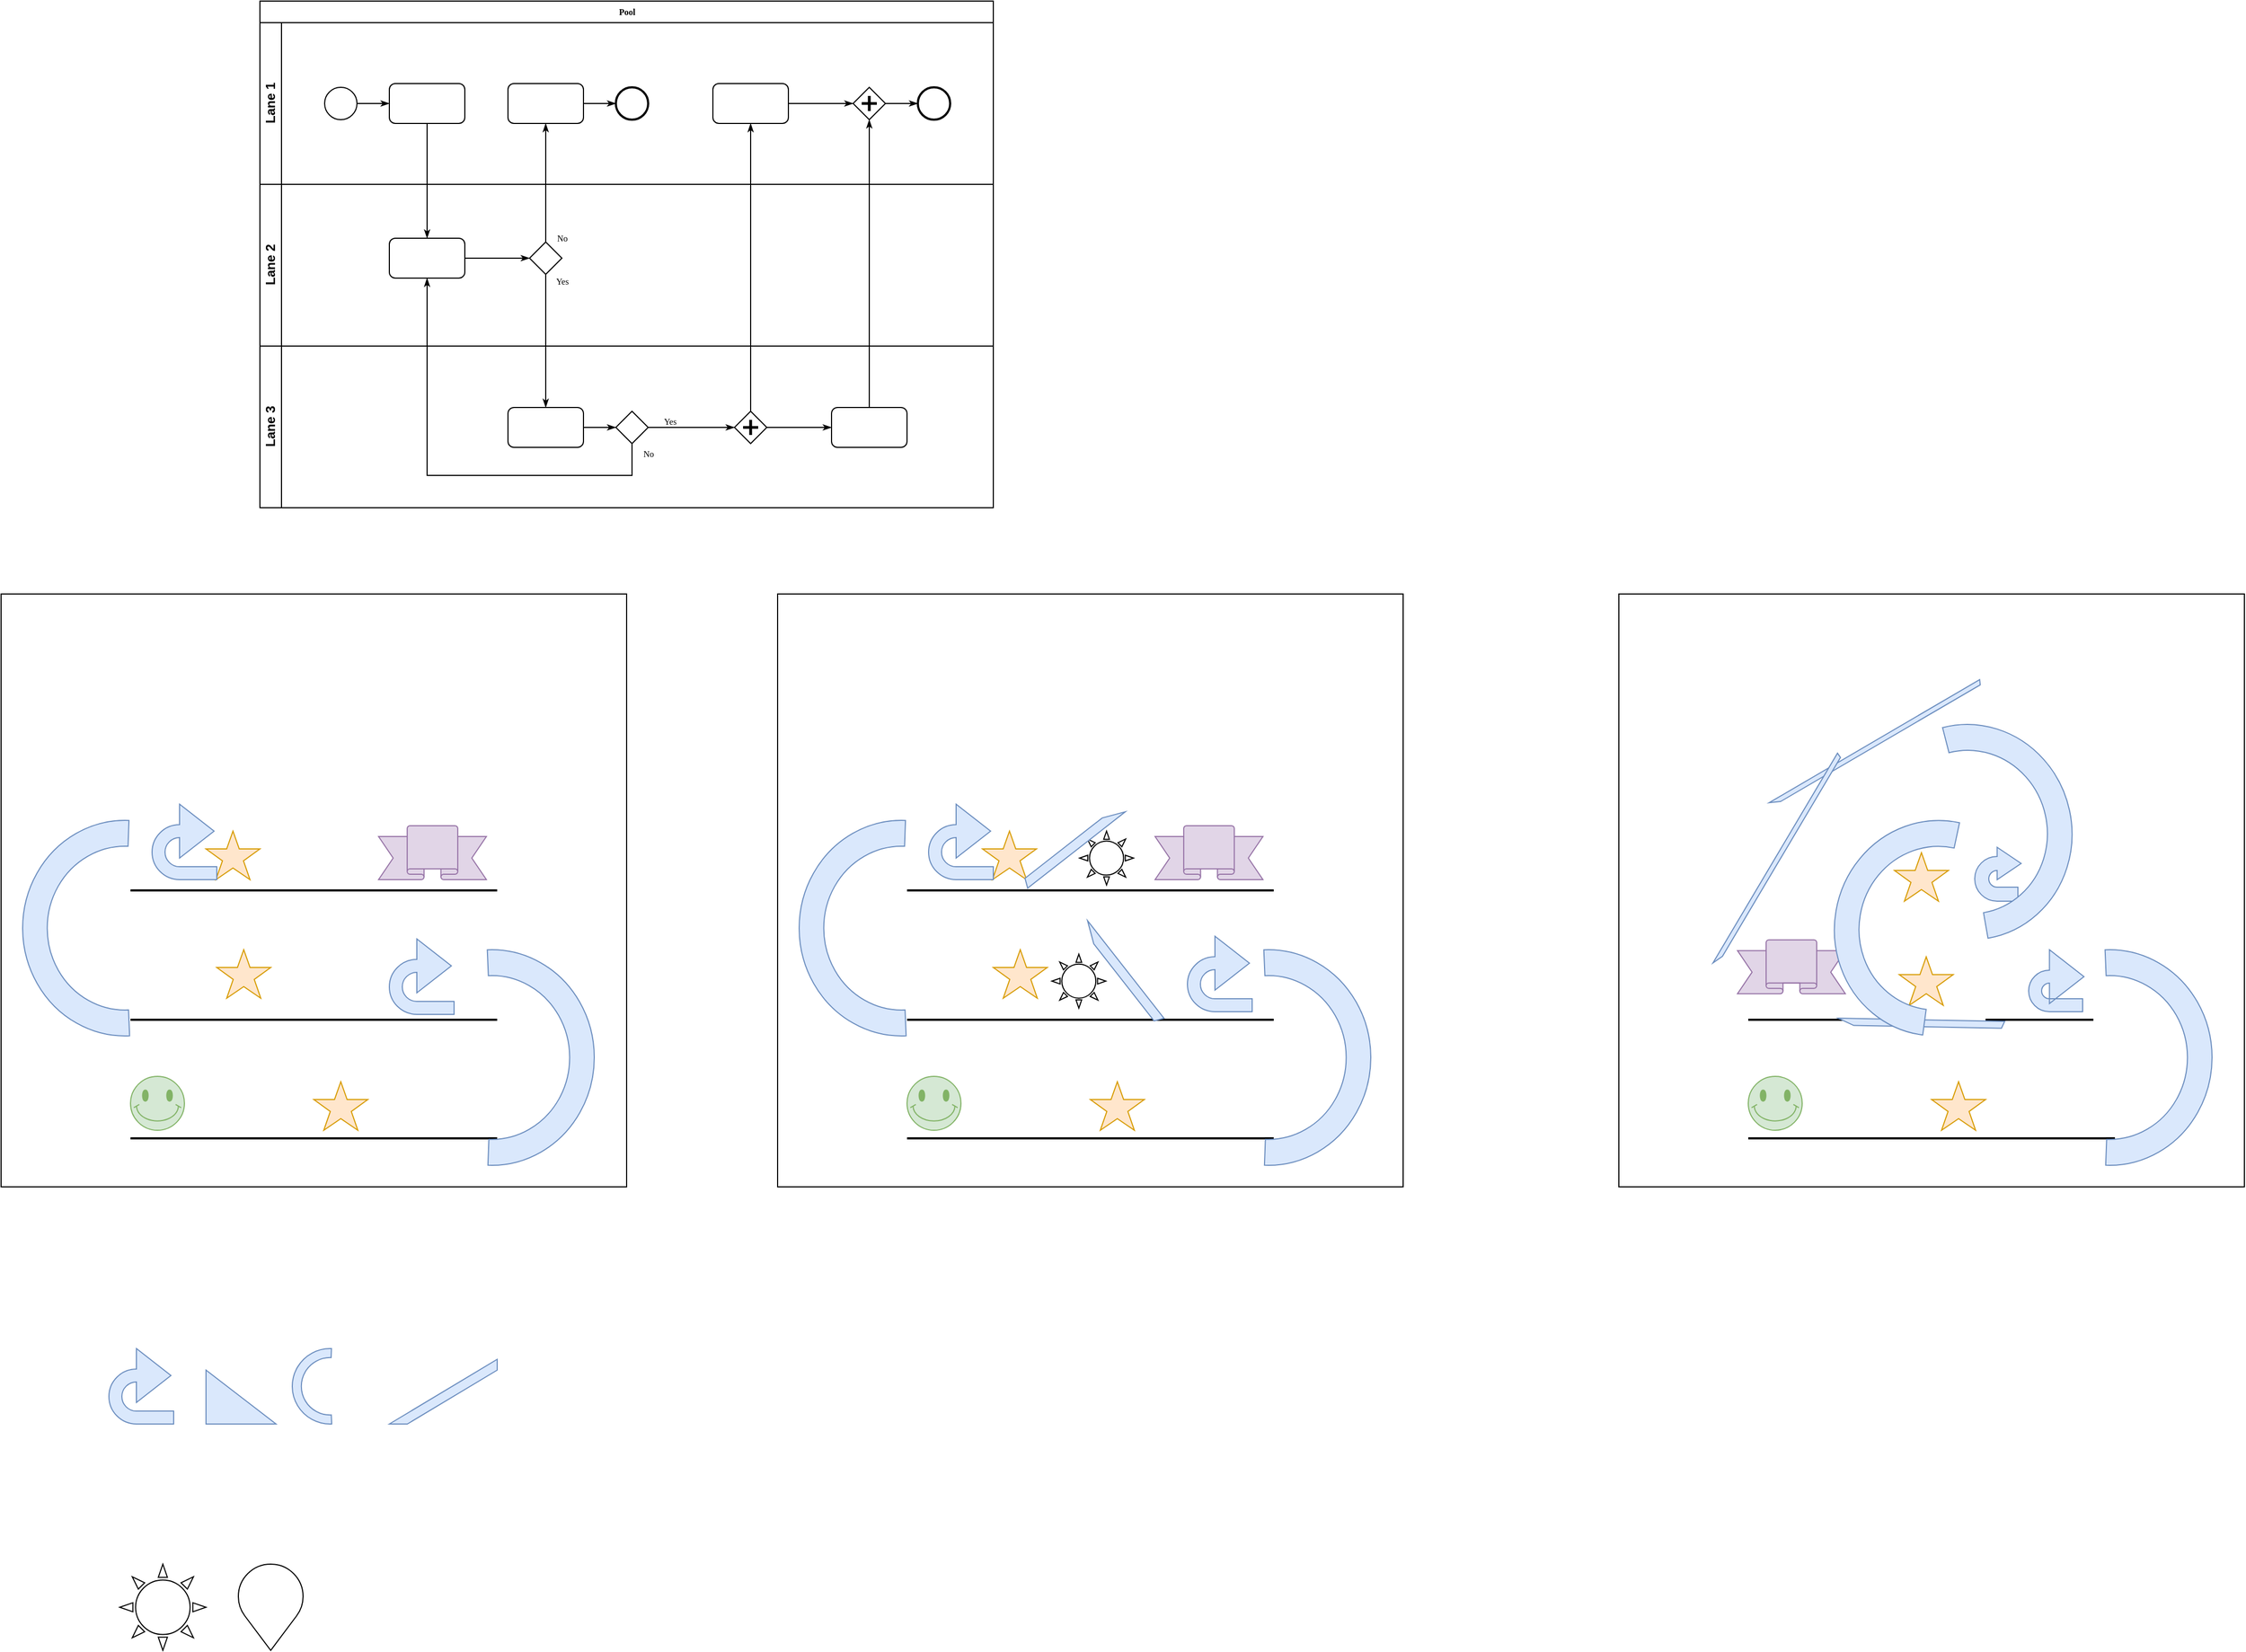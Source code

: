 <mxfile version="20.0.1" type="github">
  <diagram name="Page-1" id="c7488fd3-1785-93aa-aadb-54a6760d102a">
    <mxGraphModel dx="2118" dy="585" grid="1" gridSize="10" guides="1" tooltips="1" connect="1" arrows="1" fold="1" page="1" pageScale="1" pageWidth="1100" pageHeight="850" background="none" math="0" shadow="0">
      <root>
        <mxCell id="0" />
        <mxCell id="1" parent="0" />
        <mxCell id="2b4e8129b02d487f-1" value="Pool" style="swimlane;html=1;childLayout=stackLayout;horizontal=1;startSize=20;horizontalStack=0;rounded=0;shadow=0;labelBackgroundColor=none;strokeWidth=1;fontFamily=Verdana;fontSize=8;align=center;" parent="1" vertex="1">
          <mxGeometry x="180" y="70" width="680" height="470" as="geometry" />
        </mxCell>
        <mxCell id="2b4e8129b02d487f-2" value="Lane 1" style="swimlane;html=1;startSize=20;horizontal=0;" parent="2b4e8129b02d487f-1" vertex="1">
          <mxGeometry y="20" width="680" height="150" as="geometry" />
        </mxCell>
        <mxCell id="2b4e8129b02d487f-18" style="edgeStyle=orthogonalEdgeStyle;rounded=0;html=1;labelBackgroundColor=none;startArrow=none;startFill=0;startSize=5;endArrow=classicThin;endFill=1;endSize=5;jettySize=auto;orthogonalLoop=1;strokeWidth=1;fontFamily=Verdana;fontSize=8" parent="2b4e8129b02d487f-2" source="2b4e8129b02d487f-5" target="2b4e8129b02d487f-6" edge="1">
          <mxGeometry relative="1" as="geometry" />
        </mxCell>
        <mxCell id="2b4e8129b02d487f-5" value="" style="ellipse;whiteSpace=wrap;html=1;rounded=0;shadow=0;labelBackgroundColor=none;strokeWidth=1;fontFamily=Verdana;fontSize=8;align=center;" parent="2b4e8129b02d487f-2" vertex="1">
          <mxGeometry x="60" y="60" width="30" height="30" as="geometry" />
        </mxCell>
        <mxCell id="2b4e8129b02d487f-6" value="" style="rounded=1;whiteSpace=wrap;html=1;shadow=0;labelBackgroundColor=none;strokeWidth=1;fontFamily=Verdana;fontSize=8;align=center;" parent="2b4e8129b02d487f-2" vertex="1">
          <mxGeometry x="120" y="56.5" width="70" height="37" as="geometry" />
        </mxCell>
        <mxCell id="2b4e8129b02d487f-20" style="edgeStyle=orthogonalEdgeStyle;rounded=0;html=1;labelBackgroundColor=none;startArrow=none;startFill=0;startSize=5;endArrow=classicThin;endFill=1;endSize=5;jettySize=auto;orthogonalLoop=1;strokeWidth=1;fontFamily=Verdana;fontSize=8" parent="2b4e8129b02d487f-2" source="2b4e8129b02d487f-7" target="2b4e8129b02d487f-8" edge="1">
          <mxGeometry relative="1" as="geometry" />
        </mxCell>
        <mxCell id="2b4e8129b02d487f-7" value="" style="rounded=1;whiteSpace=wrap;html=1;shadow=0;labelBackgroundColor=none;strokeWidth=1;fontFamily=Verdana;fontSize=8;align=center;" parent="2b4e8129b02d487f-2" vertex="1">
          <mxGeometry x="230" y="56.5" width="70" height="37" as="geometry" />
        </mxCell>
        <mxCell id="2b4e8129b02d487f-8" value="" style="ellipse;whiteSpace=wrap;html=1;rounded=0;shadow=0;labelBackgroundColor=none;strokeWidth=2;fontFamily=Verdana;fontSize=8;align=center;" parent="2b4e8129b02d487f-2" vertex="1">
          <mxGeometry x="330" y="60" width="30" height="30" as="geometry" />
        </mxCell>
        <mxCell id="2b4e8129b02d487f-22" style="edgeStyle=orthogonalEdgeStyle;rounded=0;html=1;entryX=0;entryY=0.5;labelBackgroundColor=none;startArrow=none;startFill=0;startSize=5;endArrow=classicThin;endFill=1;endSize=5;jettySize=auto;orthogonalLoop=1;strokeWidth=1;fontFamily=Verdana;fontSize=8" parent="2b4e8129b02d487f-2" source="2b4e8129b02d487f-9" target="2b4e8129b02d487f-10" edge="1">
          <mxGeometry relative="1" as="geometry" />
        </mxCell>
        <mxCell id="2b4e8129b02d487f-9" value="" style="rounded=1;whiteSpace=wrap;html=1;shadow=0;labelBackgroundColor=none;strokeWidth=1;fontFamily=Verdana;fontSize=8;align=center;" parent="2b4e8129b02d487f-2" vertex="1">
          <mxGeometry x="420" y="56.5" width="70" height="37" as="geometry" />
        </mxCell>
        <mxCell id="2b4e8129b02d487f-23" style="edgeStyle=orthogonalEdgeStyle;rounded=0;html=1;labelBackgroundColor=none;startArrow=none;startFill=0;startSize=5;endArrow=classicThin;endFill=1;endSize=5;jettySize=auto;orthogonalLoop=1;strokeWidth=1;fontFamily=Verdana;fontSize=8" parent="2b4e8129b02d487f-2" source="2b4e8129b02d487f-10" target="2b4e8129b02d487f-11" edge="1">
          <mxGeometry relative="1" as="geometry" />
        </mxCell>
        <mxCell id="2b4e8129b02d487f-10" value="" style="shape=mxgraph.bpmn.shape;html=1;verticalLabelPosition=bottom;labelBackgroundColor=#ffffff;verticalAlign=top;perimeter=rhombusPerimeter;background=gateway;outline=none;symbol=parallelGw;rounded=1;shadow=0;strokeWidth=1;fontFamily=Verdana;fontSize=8;align=center;" parent="2b4e8129b02d487f-2" vertex="1">
          <mxGeometry x="550" y="60" width="30" height="30" as="geometry" />
        </mxCell>
        <mxCell id="2b4e8129b02d487f-11" value="" style="ellipse;whiteSpace=wrap;html=1;rounded=0;shadow=0;labelBackgroundColor=none;strokeWidth=2;fontFamily=Verdana;fontSize=8;align=center;" parent="2b4e8129b02d487f-2" vertex="1">
          <mxGeometry x="610" y="60" width="30" height="30" as="geometry" />
        </mxCell>
        <mxCell id="2b4e8129b02d487f-3" value="Lane 2" style="swimlane;html=1;startSize=20;horizontal=0;" parent="2b4e8129b02d487f-1" vertex="1">
          <mxGeometry y="170" width="680" height="150" as="geometry" />
        </mxCell>
        <mxCell id="2b4e8129b02d487f-26" style="edgeStyle=orthogonalEdgeStyle;rounded=0;html=1;labelBackgroundColor=none;startArrow=none;startFill=0;startSize=5;endArrow=classicThin;endFill=1;endSize=5;jettySize=auto;orthogonalLoop=1;strokeWidth=1;fontFamily=Verdana;fontSize=8" parent="2b4e8129b02d487f-3" source="2b4e8129b02d487f-12" target="2b4e8129b02d487f-13" edge="1">
          <mxGeometry relative="1" as="geometry" />
        </mxCell>
        <mxCell id="2b4e8129b02d487f-12" value="" style="rounded=1;whiteSpace=wrap;html=1;shadow=0;labelBackgroundColor=none;strokeWidth=1;fontFamily=Verdana;fontSize=8;align=center;" parent="2b4e8129b02d487f-3" vertex="1">
          <mxGeometry x="120" y="50.0" width="70" height="37" as="geometry" />
        </mxCell>
        <mxCell id="2b4e8129b02d487f-13" value="" style="strokeWidth=1;html=1;shape=mxgraph.flowchart.decision;whiteSpace=wrap;rounded=1;shadow=0;labelBackgroundColor=none;fontFamily=Verdana;fontSize=8;align=center;" parent="2b4e8129b02d487f-3" vertex="1">
          <mxGeometry x="250" y="53.5" width="30" height="30" as="geometry" />
        </mxCell>
        <mxCell id="2b4e8129b02d487f-4" value="Lane 3" style="swimlane;html=1;startSize=20;horizontal=0;" parent="2b4e8129b02d487f-1" vertex="1">
          <mxGeometry y="320" width="680" height="150" as="geometry" />
        </mxCell>
        <mxCell id="2b4e8129b02d487f-28" style="edgeStyle=orthogonalEdgeStyle;rounded=0;html=1;labelBackgroundColor=none;startArrow=none;startFill=0;startSize=5;endArrow=classicThin;endFill=1;endSize=5;jettySize=auto;orthogonalLoop=1;strokeWidth=1;fontFamily=Verdana;fontSize=8;" parent="2b4e8129b02d487f-4" source="2b4e8129b02d487f-14" target="2b4e8129b02d487f-15" edge="1">
          <mxGeometry relative="1" as="geometry" />
        </mxCell>
        <mxCell id="2b4e8129b02d487f-14" value="" style="rounded=1;whiteSpace=wrap;html=1;shadow=0;labelBackgroundColor=none;strokeWidth=1;fontFamily=Verdana;fontSize=8;align=center;" parent="2b4e8129b02d487f-4" vertex="1">
          <mxGeometry x="230" y="57.0" width="70" height="37" as="geometry" />
        </mxCell>
        <mxCell id="2b4e8129b02d487f-29" value="Yes" style="edgeStyle=orthogonalEdgeStyle;rounded=0;html=1;entryX=0;entryY=0.5;labelBackgroundColor=none;startArrow=none;startFill=0;startSize=5;endArrow=classicThin;endFill=1;endSize=5;jettySize=auto;orthogonalLoop=1;strokeWidth=1;fontFamily=Verdana;fontSize=8" parent="2b4e8129b02d487f-4" source="2b4e8129b02d487f-15" target="2b4e8129b02d487f-16" edge="1">
          <mxGeometry x="-0.501" y="6" relative="1" as="geometry">
            <mxPoint as="offset" />
          </mxGeometry>
        </mxCell>
        <mxCell id="2b4e8129b02d487f-15" value="" style="strokeWidth=1;html=1;shape=mxgraph.flowchart.decision;whiteSpace=wrap;rounded=1;shadow=0;labelBackgroundColor=none;fontFamily=Verdana;fontSize=8;align=center;" parent="2b4e8129b02d487f-4" vertex="1">
          <mxGeometry x="330" y="60.5" width="30" height="30" as="geometry" />
        </mxCell>
        <mxCell id="2b4e8129b02d487f-30" style="edgeStyle=orthogonalEdgeStyle;rounded=0;html=1;labelBackgroundColor=none;startArrow=none;startFill=0;startSize=5;endArrow=classicThin;endFill=1;endSize=5;jettySize=auto;orthogonalLoop=1;strokeColor=#000000;strokeWidth=1;fontFamily=Verdana;fontSize=8;fontColor=#000000;" parent="2b4e8129b02d487f-4" source="2b4e8129b02d487f-16" target="2b4e8129b02d487f-17" edge="1">
          <mxGeometry relative="1" as="geometry" />
        </mxCell>
        <mxCell id="2b4e8129b02d487f-16" value="" style="shape=mxgraph.bpmn.shape;html=1;verticalLabelPosition=bottom;labelBackgroundColor=#ffffff;verticalAlign=top;perimeter=rhombusPerimeter;background=gateway;outline=none;symbol=parallelGw;rounded=1;shadow=0;strokeWidth=1;fontFamily=Verdana;fontSize=8;align=center;" parent="2b4e8129b02d487f-4" vertex="1">
          <mxGeometry x="440" y="60.5" width="30" height="30" as="geometry" />
        </mxCell>
        <mxCell id="2b4e8129b02d487f-17" value="" style="rounded=1;whiteSpace=wrap;html=1;shadow=0;labelBackgroundColor=none;strokeWidth=1;fontFamily=Verdana;fontSize=8;align=center;" parent="2b4e8129b02d487f-4" vertex="1">
          <mxGeometry x="530" y="57" width="70" height="37" as="geometry" />
        </mxCell>
        <mxCell id="2b4e8129b02d487f-24" style="edgeStyle=orthogonalEdgeStyle;rounded=0;html=1;labelBackgroundColor=none;startArrow=none;startFill=0;startSize=5;endArrow=classicThin;endFill=1;endSize=5;jettySize=auto;orthogonalLoop=1;strokeWidth=1;fontFamily=Verdana;fontSize=8" parent="2b4e8129b02d487f-1" source="2b4e8129b02d487f-6" target="2b4e8129b02d487f-12" edge="1">
          <mxGeometry relative="1" as="geometry" />
        </mxCell>
        <mxCell id="2b4e8129b02d487f-25" value="No" style="edgeStyle=orthogonalEdgeStyle;rounded=0;html=1;labelBackgroundColor=none;startArrow=none;startFill=0;startSize=5;endArrow=classicThin;endFill=1;endSize=5;jettySize=auto;orthogonalLoop=1;strokeWidth=1;fontFamily=Verdana;fontSize=8" parent="2b4e8129b02d487f-1" source="2b4e8129b02d487f-13" target="2b4e8129b02d487f-7" edge="1">
          <mxGeometry x="-0.936" y="-15" relative="1" as="geometry">
            <mxPoint as="offset" />
          </mxGeometry>
        </mxCell>
        <mxCell id="2b4e8129b02d487f-27" value="Yes" style="edgeStyle=orthogonalEdgeStyle;rounded=0;html=1;labelBackgroundColor=none;startArrow=none;startFill=0;startSize=5;endArrow=classicThin;endFill=1;endSize=5;jettySize=auto;orthogonalLoop=1;strokeWidth=1;fontFamily=Verdana;fontSize=8" parent="2b4e8129b02d487f-1" source="2b4e8129b02d487f-13" target="2b4e8129b02d487f-14" edge="1">
          <mxGeometry x="-0.895" y="15" relative="1" as="geometry">
            <mxPoint as="offset" />
          </mxGeometry>
        </mxCell>
        <mxCell id="2b4e8129b02d487f-31" style="edgeStyle=orthogonalEdgeStyle;rounded=0;html=1;entryX=0.5;entryY=1;labelBackgroundColor=none;startArrow=none;startFill=0;startSize=5;endArrow=classicThin;endFill=1;endSize=5;jettySize=auto;orthogonalLoop=1;strokeWidth=1;fontFamily=Verdana;fontSize=8" parent="2b4e8129b02d487f-1" source="2b4e8129b02d487f-17" target="2b4e8129b02d487f-10" edge="1">
          <mxGeometry relative="1" as="geometry" />
        </mxCell>
        <mxCell id="2b4e8129b02d487f-32" value="No" style="edgeStyle=orthogonalEdgeStyle;rounded=0;html=1;labelBackgroundColor=none;startArrow=none;startFill=0;startSize=5;endArrow=classicThin;endFill=1;endSize=5;jettySize=auto;orthogonalLoop=1;strokeWidth=1;fontFamily=Verdana;fontSize=8" parent="2b4e8129b02d487f-1" source="2b4e8129b02d487f-15" target="2b4e8129b02d487f-12" edge="1">
          <mxGeometry x="-0.953" y="15" relative="1" as="geometry">
            <Array as="points">
              <mxPoint x="345" y="440" />
              <mxPoint x="155" y="440" />
            </Array>
            <mxPoint as="offset" />
          </mxGeometry>
        </mxCell>
        <mxCell id="2b4e8129b02d487f-33" style="edgeStyle=orthogonalEdgeStyle;rounded=0;html=1;labelBackgroundColor=none;startArrow=none;startFill=0;startSize=5;endArrow=classicThin;endFill=1;endSize=5;jettySize=auto;orthogonalLoop=1;strokeWidth=1;fontFamily=Verdana;fontSize=8" parent="2b4e8129b02d487f-1" source="2b4e8129b02d487f-16" target="2b4e8129b02d487f-9" edge="1">
          <mxGeometry relative="1" as="geometry" />
        </mxCell>
        <mxCell id="yAcTvHBfnp9vPDVO_GiE-1" value="" style="rounded=0;whiteSpace=wrap;html=1;" vertex="1" parent="1">
          <mxGeometry x="-60" y="620" width="580" height="550" as="geometry" />
        </mxCell>
        <mxCell id="yAcTvHBfnp9vPDVO_GiE-6" value="" style="line;strokeWidth=2;html=1;" vertex="1" parent="1">
          <mxGeometry x="60" y="1120" width="340" height="10" as="geometry" />
        </mxCell>
        <mxCell id="yAcTvHBfnp9vPDVO_GiE-7" value="" style="verticalLabelPosition=bottom;verticalAlign=top;html=1;shape=mxgraph.basic.smiley;fillColor=#d5e8d4;strokeColor=#82b366;" vertex="1" parent="1">
          <mxGeometry x="60" y="1067.5" width="50" height="50" as="geometry" />
        </mxCell>
        <mxCell id="yAcTvHBfnp9vPDVO_GiE-8" value="" style="verticalLabelPosition=bottom;verticalAlign=top;html=1;shape=mxgraph.basic.star;fillColor=#ffe6cc;strokeColor=#d79b00;" vertex="1" parent="1">
          <mxGeometry x="230" y="1072.5" width="50" height="45" as="geometry" />
        </mxCell>
        <mxCell id="yAcTvHBfnp9vPDVO_GiE-9" value="" style="verticalLabelPosition=bottom;verticalAlign=top;html=1;shape=mxgraph.basic.orthogonal_triangle;fillColor=#dae8fc;strokeColor=#6c8ebf;" vertex="1" parent="1">
          <mxGeometry x="130" y="1340" width="65" height="50" as="geometry" />
        </mxCell>
        <mxCell id="yAcTvHBfnp9vPDVO_GiE-10" value="" style="verticalLabelPosition=bottom;verticalAlign=top;html=1;shape=mxgraph.basic.partConcEllipse;startAngle=0.493;endAngle=0.006;arcWidth=0.24;fillColor=#dae8fc;strokeColor=#6c8ebf;" vertex="1" parent="1">
          <mxGeometry x="210" y="1320" width="70" height="70" as="geometry" />
        </mxCell>
        <mxCell id="yAcTvHBfnp9vPDVO_GiE-11" value="" style="verticalLabelPosition=bottom;verticalAlign=top;html=1;shape=mxgraph.basic.banner;fillColor=#e1d5e7;strokeColor=#9673a6;" vertex="1" parent="1">
          <mxGeometry x="290" y="835" width="100" height="50" as="geometry" />
        </mxCell>
        <mxCell id="yAcTvHBfnp9vPDVO_GiE-14" value="" style="verticalLabelPosition=bottom;verticalAlign=top;html=1;shape=mxgraph.basic.star;fillColor=#ffe6cc;strokeColor=#d79b00;" vertex="1" parent="1">
          <mxGeometry x="140" y="950" width="50" height="45" as="geometry" />
        </mxCell>
        <mxCell id="yAcTvHBfnp9vPDVO_GiE-15" value="" style="verticalLabelPosition=bottom;verticalAlign=top;html=1;shape=mxgraph.basic.star;fillColor=#ffe6cc;strokeColor=#d79b00;" vertex="1" parent="1">
          <mxGeometry x="130" y="840" width="50" height="45" as="geometry" />
        </mxCell>
        <mxCell id="yAcTvHBfnp9vPDVO_GiE-18" value="" style="html=1;shadow=0;dashed=0;align=center;verticalAlign=middle;shape=mxgraph.arrows2.uTurnArrow;dy=6;arrowHead=50;dx2=32;fillColor=#dae8fc;strokeColor=#6c8ebf;" vertex="1" parent="1">
          <mxGeometry x="300" y="940" width="60" height="70" as="geometry" />
        </mxCell>
        <mxCell id="yAcTvHBfnp9vPDVO_GiE-19" value="" style="verticalLabelPosition=bottom;verticalAlign=top;html=1;shape=mxgraph.basic.sun" vertex="1" parent="1">
          <mxGeometry x="50" y="1520" width="80" height="80" as="geometry" />
        </mxCell>
        <mxCell id="yAcTvHBfnp9vPDVO_GiE-21" value="" style="verticalLabelPosition=bottom;verticalAlign=top;html=1;shape=mxgraph.basic.drop;rotation=180;" vertex="1" parent="1">
          <mxGeometry x="160" y="1520" width="60" height="80" as="geometry" />
        </mxCell>
        <mxCell id="yAcTvHBfnp9vPDVO_GiE-22" value="" style="line;strokeWidth=2;html=1;" vertex="1" parent="1">
          <mxGeometry x="60" y="1010" width="340" height="10" as="geometry" />
        </mxCell>
        <mxCell id="yAcTvHBfnp9vPDVO_GiE-23" value="" style="line;strokeWidth=2;html=1;" vertex="1" parent="1">
          <mxGeometry x="60" y="890" width="340" height="10" as="geometry" />
        </mxCell>
        <mxCell id="yAcTvHBfnp9vPDVO_GiE-25" value="" style="verticalLabelPosition=bottom;verticalAlign=top;html=1;shape=mxgraph.basic.partConcEllipse;startAngle=0.493;endAngle=0.006;arcWidth=0.24;fillColor=#dae8fc;strokeColor=#6c8ebf;rotation=180;" vertex="1" parent="1">
          <mxGeometry x="300" y="950" width="190" height="200" as="geometry" />
        </mxCell>
        <mxCell id="yAcTvHBfnp9vPDVO_GiE-26" value="" style="verticalLabelPosition=bottom;verticalAlign=top;html=1;shape=mxgraph.basic.partConcEllipse;startAngle=0.493;endAngle=0.006;arcWidth=0.24;fillColor=#dae8fc;strokeColor=#6c8ebf;rotation=0;" vertex="1" parent="1">
          <mxGeometry x="-40" y="830" width="190" height="200" as="geometry" />
        </mxCell>
        <mxCell id="yAcTvHBfnp9vPDVO_GiE-27" value="" style="html=1;shadow=0;dashed=0;align=center;verticalAlign=middle;shape=mxgraph.arrows2.uTurnArrow;dy=6;arrowHead=50;dx2=32;fillColor=#dae8fc;strokeColor=#6c8ebf;" vertex="1" parent="1">
          <mxGeometry x="80" y="815" width="60" height="70" as="geometry" />
        </mxCell>
        <mxCell id="yAcTvHBfnp9vPDVO_GiE-28" value="" style="html=1;shadow=0;dashed=0;align=center;verticalAlign=middle;shape=mxgraph.arrows2.uTurnArrow;dy=6;arrowHead=50;dx2=32;fillColor=#dae8fc;strokeColor=#6c8ebf;" vertex="1" parent="1">
          <mxGeometry x="40" y="1320" width="60" height="70" as="geometry" />
        </mxCell>
        <mxCell id="yAcTvHBfnp9vPDVO_GiE-29" value="" style="verticalLabelPosition=bottom;verticalAlign=top;html=1;shape=mxgraph.basic.diag_stripe;dx=10;fillColor=#dae8fc;strokeColor=#6c8ebf;" vertex="1" parent="1">
          <mxGeometry x="300" y="1330" width="100" height="60" as="geometry" />
        </mxCell>
        <mxCell id="yAcTvHBfnp9vPDVO_GiE-31" value="" style="rounded=0;whiteSpace=wrap;html=1;" vertex="1" parent="1">
          <mxGeometry x="660" y="620" width="580" height="550" as="geometry" />
        </mxCell>
        <mxCell id="yAcTvHBfnp9vPDVO_GiE-32" value="" style="line;strokeWidth=2;html=1;" vertex="1" parent="1">
          <mxGeometry x="780" y="1120" width="340" height="10" as="geometry" />
        </mxCell>
        <mxCell id="yAcTvHBfnp9vPDVO_GiE-33" value="" style="verticalLabelPosition=bottom;verticalAlign=top;html=1;shape=mxgraph.basic.smiley;fillColor=#d5e8d4;strokeColor=#82b366;" vertex="1" parent="1">
          <mxGeometry x="780" y="1067.5" width="50" height="50" as="geometry" />
        </mxCell>
        <mxCell id="yAcTvHBfnp9vPDVO_GiE-34" value="" style="verticalLabelPosition=bottom;verticalAlign=top;html=1;shape=mxgraph.basic.star;fillColor=#ffe6cc;strokeColor=#d79b00;" vertex="1" parent="1">
          <mxGeometry x="950" y="1072.5" width="50" height="45" as="geometry" />
        </mxCell>
        <mxCell id="yAcTvHBfnp9vPDVO_GiE-35" value="" style="verticalLabelPosition=bottom;verticalAlign=top;html=1;shape=mxgraph.basic.banner;fillColor=#e1d5e7;strokeColor=#9673a6;" vertex="1" parent="1">
          <mxGeometry x="1010" y="835" width="100" height="50" as="geometry" />
        </mxCell>
        <mxCell id="yAcTvHBfnp9vPDVO_GiE-36" value="" style="verticalLabelPosition=bottom;verticalAlign=top;html=1;shape=mxgraph.basic.star;fillColor=#ffe6cc;strokeColor=#d79b00;" vertex="1" parent="1">
          <mxGeometry x="860" y="950" width="50" height="45" as="geometry" />
        </mxCell>
        <mxCell id="yAcTvHBfnp9vPDVO_GiE-37" value="" style="verticalLabelPosition=bottom;verticalAlign=top;html=1;shape=mxgraph.basic.star;fillColor=#ffe6cc;strokeColor=#d79b00;" vertex="1" parent="1">
          <mxGeometry x="850" y="840" width="50" height="45" as="geometry" />
        </mxCell>
        <mxCell id="yAcTvHBfnp9vPDVO_GiE-38" value="" style="html=1;shadow=0;dashed=0;align=center;verticalAlign=middle;shape=mxgraph.arrows2.uTurnArrow;dy=6;arrowHead=50;dx2=32;fillColor=#dae8fc;strokeColor=#6c8ebf;" vertex="1" parent="1">
          <mxGeometry x="1040" y="937.5" width="60" height="70" as="geometry" />
        </mxCell>
        <mxCell id="yAcTvHBfnp9vPDVO_GiE-39" value="" style="line;strokeWidth=2;html=1;" vertex="1" parent="1">
          <mxGeometry x="780" y="1010" width="340" height="10" as="geometry" />
        </mxCell>
        <mxCell id="yAcTvHBfnp9vPDVO_GiE-40" value="" style="line;strokeWidth=2;html=1;" vertex="1" parent="1">
          <mxGeometry x="780" y="890" width="340" height="10" as="geometry" />
        </mxCell>
        <mxCell id="yAcTvHBfnp9vPDVO_GiE-41" value="" style="verticalLabelPosition=bottom;verticalAlign=top;html=1;shape=mxgraph.basic.partConcEllipse;startAngle=0.493;endAngle=0.006;arcWidth=0.24;fillColor=#dae8fc;strokeColor=#6c8ebf;rotation=180;" vertex="1" parent="1">
          <mxGeometry x="1020" y="950" width="190" height="200" as="geometry" />
        </mxCell>
        <mxCell id="yAcTvHBfnp9vPDVO_GiE-42" value="" style="verticalLabelPosition=bottom;verticalAlign=top;html=1;shape=mxgraph.basic.partConcEllipse;startAngle=0.493;endAngle=0.006;arcWidth=0.24;fillColor=#dae8fc;strokeColor=#6c8ebf;rotation=0;" vertex="1" parent="1">
          <mxGeometry x="680" y="830" width="190" height="200" as="geometry" />
        </mxCell>
        <mxCell id="yAcTvHBfnp9vPDVO_GiE-43" value="" style="html=1;shadow=0;dashed=0;align=center;verticalAlign=middle;shape=mxgraph.arrows2.uTurnArrow;dy=6;arrowHead=50;dx2=32;fillColor=#dae8fc;strokeColor=#6c8ebf;" vertex="1" parent="1">
          <mxGeometry x="800" y="815" width="60" height="70" as="geometry" />
        </mxCell>
        <mxCell id="yAcTvHBfnp9vPDVO_GiE-44" value="" style="verticalLabelPosition=bottom;verticalAlign=top;html=1;shape=mxgraph.basic.sun" vertex="1" parent="1">
          <mxGeometry x="914.3" y="954.16" width="50" height="50" as="geometry" />
        </mxCell>
        <mxCell id="yAcTvHBfnp9vPDVO_GiE-45" value="" style="verticalLabelPosition=bottom;verticalAlign=top;html=1;shape=mxgraph.basic.diag_stripe;dx=10;fillColor=#dae8fc;strokeColor=#6c8ebf;rotation=75;" vertex="1" parent="1">
          <mxGeometry x="929.91" y="945.83" width="105.78" height="45" as="geometry" />
        </mxCell>
        <mxCell id="yAcTvHBfnp9vPDVO_GiE-46" value="" style="verticalLabelPosition=bottom;verticalAlign=top;html=1;shape=mxgraph.basic.sun;rotation=180;" vertex="1" parent="1">
          <mxGeometry x="940" y="840.0" width="50" height="50" as="geometry" />
        </mxCell>
        <mxCell id="yAcTvHBfnp9vPDVO_GiE-47" value="" style="verticalLabelPosition=bottom;verticalAlign=top;html=1;shape=mxgraph.basic.diag_stripe;dx=10;fillColor=#dae8fc;strokeColor=#6c8ebf;rotation=-195;" vertex="1" parent="1">
          <mxGeometry x="884.22" y="835.0" width="105.78" height="45" as="geometry" />
        </mxCell>
        <mxCell id="yAcTvHBfnp9vPDVO_GiE-48" value="" style="rounded=0;whiteSpace=wrap;html=1;" vertex="1" parent="1">
          <mxGeometry x="1440" y="620" width="580" height="550" as="geometry" />
        </mxCell>
        <mxCell id="yAcTvHBfnp9vPDVO_GiE-49" value="" style="line;strokeWidth=2;html=1;" vertex="1" parent="1">
          <mxGeometry x="1560" y="1120" width="340" height="10" as="geometry" />
        </mxCell>
        <mxCell id="yAcTvHBfnp9vPDVO_GiE-50" value="" style="verticalLabelPosition=bottom;verticalAlign=top;html=1;shape=mxgraph.basic.smiley;fillColor=#d5e8d4;strokeColor=#82b366;" vertex="1" parent="1">
          <mxGeometry x="1560" y="1067.5" width="50" height="50" as="geometry" />
        </mxCell>
        <mxCell id="yAcTvHBfnp9vPDVO_GiE-51" value="" style="verticalLabelPosition=bottom;verticalAlign=top;html=1;shape=mxgraph.basic.star;fillColor=#ffe6cc;strokeColor=#d79b00;" vertex="1" parent="1">
          <mxGeometry x="1730" y="1072.5" width="50" height="45" as="geometry" />
        </mxCell>
        <mxCell id="yAcTvHBfnp9vPDVO_GiE-52" value="" style="verticalLabelPosition=bottom;verticalAlign=top;html=1;shape=mxgraph.basic.banner;fillColor=#e1d5e7;strokeColor=#9673a6;" vertex="1" parent="1">
          <mxGeometry x="1550" y="940.83" width="100" height="50" as="geometry" />
        </mxCell>
        <mxCell id="yAcTvHBfnp9vPDVO_GiE-53" value="" style="verticalLabelPosition=bottom;verticalAlign=top;html=1;shape=mxgraph.basic.star;fillColor=#ffe6cc;strokeColor=#d79b00;" vertex="1" parent="1">
          <mxGeometry x="1700" y="956.66" width="50" height="45" as="geometry" />
        </mxCell>
        <mxCell id="yAcTvHBfnp9vPDVO_GiE-54" value="" style="verticalLabelPosition=bottom;verticalAlign=top;html=1;shape=mxgraph.basic.star;fillColor=#ffe6cc;strokeColor=#d79b00;" vertex="1" parent="1">
          <mxGeometry x="1695.57" y="860" width="50" height="45" as="geometry" />
        </mxCell>
        <mxCell id="yAcTvHBfnp9vPDVO_GiE-55" value="" style="html=1;shadow=0;dashed=0;align=center;verticalAlign=middle;shape=mxgraph.arrows2.uTurnArrow;dy=6;arrowHead=50;dx2=32;fillColor=#dae8fc;strokeColor=#6c8ebf;" vertex="1" parent="1">
          <mxGeometry x="1820" y="950" width="50" height="57.5" as="geometry" />
        </mxCell>
        <mxCell id="yAcTvHBfnp9vPDVO_GiE-56" value="" style="line;strokeWidth=2;html=1;" vertex="1" parent="1">
          <mxGeometry x="1560" y="1010" width="100" height="10" as="geometry" />
        </mxCell>
        <mxCell id="yAcTvHBfnp9vPDVO_GiE-58" value="" style="verticalLabelPosition=bottom;verticalAlign=top;html=1;shape=mxgraph.basic.partConcEllipse;startAngle=0.493;endAngle=0.006;arcWidth=0.24;fillColor=#dae8fc;strokeColor=#6c8ebf;rotation=180;" vertex="1" parent="1">
          <mxGeometry x="1800" y="950" width="190" height="200" as="geometry" />
        </mxCell>
        <mxCell id="yAcTvHBfnp9vPDVO_GiE-65" value="" style="line;strokeWidth=2;html=1;" vertex="1" parent="1">
          <mxGeometry x="1780" y="1010" width="100" height="10" as="geometry" />
        </mxCell>
        <mxCell id="yAcTvHBfnp9vPDVO_GiE-66" value="" style="verticalLabelPosition=bottom;verticalAlign=top;html=1;shape=mxgraph.basic.diag_stripe;dx=10;fillColor=#dae8fc;strokeColor=#6c8ebf;rotation=25;" vertex="1" parent="1">
          <mxGeometry x="1650" y="983.69" width="141.14" height="62.63" as="geometry" />
        </mxCell>
        <mxCell id="yAcTvHBfnp9vPDVO_GiE-67" value="" style="verticalLabelPosition=bottom;verticalAlign=top;html=1;shape=mxgraph.basic.diag_stripe;dx=10;fillColor=#dae8fc;strokeColor=#6c8ebf;rotation=-6;" vertex="1" parent="1">
          <mxGeometry x="1573.83" y="710.0" width="206.17" height="93.16" as="geometry" />
        </mxCell>
        <mxCell id="yAcTvHBfnp9vPDVO_GiE-68" value="" style="verticalLabelPosition=bottom;verticalAlign=top;html=1;shape=mxgraph.basic.partConcEllipse;startAngle=0.493;endAngle=0.006;arcWidth=0.24;fillColor=#dae8fc;strokeColor=#6c8ebf;rotation=10;" vertex="1" parent="1">
          <mxGeometry x="1640" y="830" width="190" height="200" as="geometry" />
        </mxCell>
        <mxCell id="yAcTvHBfnp9vPDVO_GiE-69" value="" style="html=1;shadow=0;dashed=0;align=center;verticalAlign=middle;shape=mxgraph.arrows2.uTurnArrow;dy=6.5;arrowHead=30;dx2=22.25;fillColor=#dae8fc;strokeColor=#6c8ebf;" vertex="1" parent="1">
          <mxGeometry x="1770" y="855" width="40" height="50" as="geometry" />
        </mxCell>
        <mxCell id="yAcTvHBfnp9vPDVO_GiE-70" value="" style="verticalLabelPosition=bottom;verticalAlign=top;html=1;shape=mxgraph.basic.diag_stripe;dx=10;fillColor=#dae8fc;strokeColor=#6c8ebf;rotation=-125;direction=south;" vertex="1" parent="1">
          <mxGeometry x="1538.415" y="761.915" width="93.16" height="206.17" as="geometry" />
        </mxCell>
        <mxCell id="yAcTvHBfnp9vPDVO_GiE-71" value="" style="verticalLabelPosition=bottom;verticalAlign=top;html=1;shape=mxgraph.basic.partConcEllipse;startAngle=0.493;endAngle=0.006;arcWidth=0.24;fillColor=#dae8fc;strokeColor=#6c8ebf;rotation=-192;" vertex="1" parent="1">
          <mxGeometry x="1670" y="740.83" width="190" height="200" as="geometry" />
        </mxCell>
      </root>
    </mxGraphModel>
  </diagram>
</mxfile>
